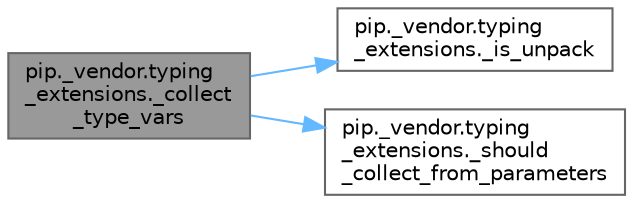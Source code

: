 digraph "pip._vendor.typing_extensions._collect_type_vars"
{
 // LATEX_PDF_SIZE
  bgcolor="transparent";
  edge [fontname=Helvetica,fontsize=10,labelfontname=Helvetica,labelfontsize=10];
  node [fontname=Helvetica,fontsize=10,shape=box,height=0.2,width=0.4];
  rankdir="LR";
  Node1 [id="Node000001",label="pip._vendor.typing\l_extensions._collect\l_type_vars",height=0.2,width=0.4,color="gray40", fillcolor="grey60", style="filled", fontcolor="black",tooltip=" "];
  Node1 -> Node2 [id="edge1_Node000001_Node000002",color="steelblue1",style="solid",tooltip=" "];
  Node2 [id="Node000002",label="pip._vendor.typing\l_extensions._is_unpack",height=0.2,width=0.4,color="grey40", fillcolor="white", style="filled",URL="$namespacepip_1_1__vendor_1_1typing__extensions.html#abc7399249a8ff305b6efb9c13704e357",tooltip=" "];
  Node1 -> Node3 [id="edge2_Node000001_Node000003",color="steelblue1",style="solid",tooltip=" "];
  Node3 [id="Node000003",label="pip._vendor.typing\l_extensions._should\l_collect_from_parameters",height=0.2,width=0.4,color="grey40", fillcolor="white", style="filled",URL="$namespacepip_1_1__vendor_1_1typing__extensions.html#a0f85785c758c0b8fa7141ac2731b8bea",tooltip=" "];
}
